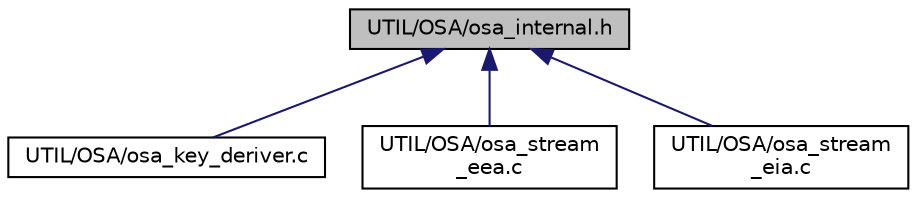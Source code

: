 digraph "UTIL/OSA/osa_internal.h"
{
 // LATEX_PDF_SIZE
  edge [fontname="Helvetica",fontsize="10",labelfontname="Helvetica",labelfontsize="10"];
  node [fontname="Helvetica",fontsize="10",shape=record];
  Node1 [label="UTIL/OSA/osa_internal.h",height=0.2,width=0.4,color="black", fillcolor="grey75", style="filled", fontcolor="black",tooltip=" "];
  Node1 -> Node2 [dir="back",color="midnightblue",fontsize="10",style="solid",fontname="Helvetica"];
  Node2 [label="UTIL/OSA/osa_key_deriver.c",height=0.2,width=0.4,color="black", fillcolor="white", style="filled",URL="$osa__key__deriver_8c.html",tooltip=" "];
  Node1 -> Node3 [dir="back",color="midnightblue",fontsize="10",style="solid",fontname="Helvetica"];
  Node3 [label="UTIL/OSA/osa_stream\l_eea.c",height=0.2,width=0.4,color="black", fillcolor="white", style="filled",URL="$osa__stream__eea_8c.html",tooltip=" "];
  Node1 -> Node4 [dir="back",color="midnightblue",fontsize="10",style="solid",fontname="Helvetica"];
  Node4 [label="UTIL/OSA/osa_stream\l_eia.c",height=0.2,width=0.4,color="black", fillcolor="white", style="filled",URL="$osa__stream__eia_8c.html",tooltip=" "];
}
